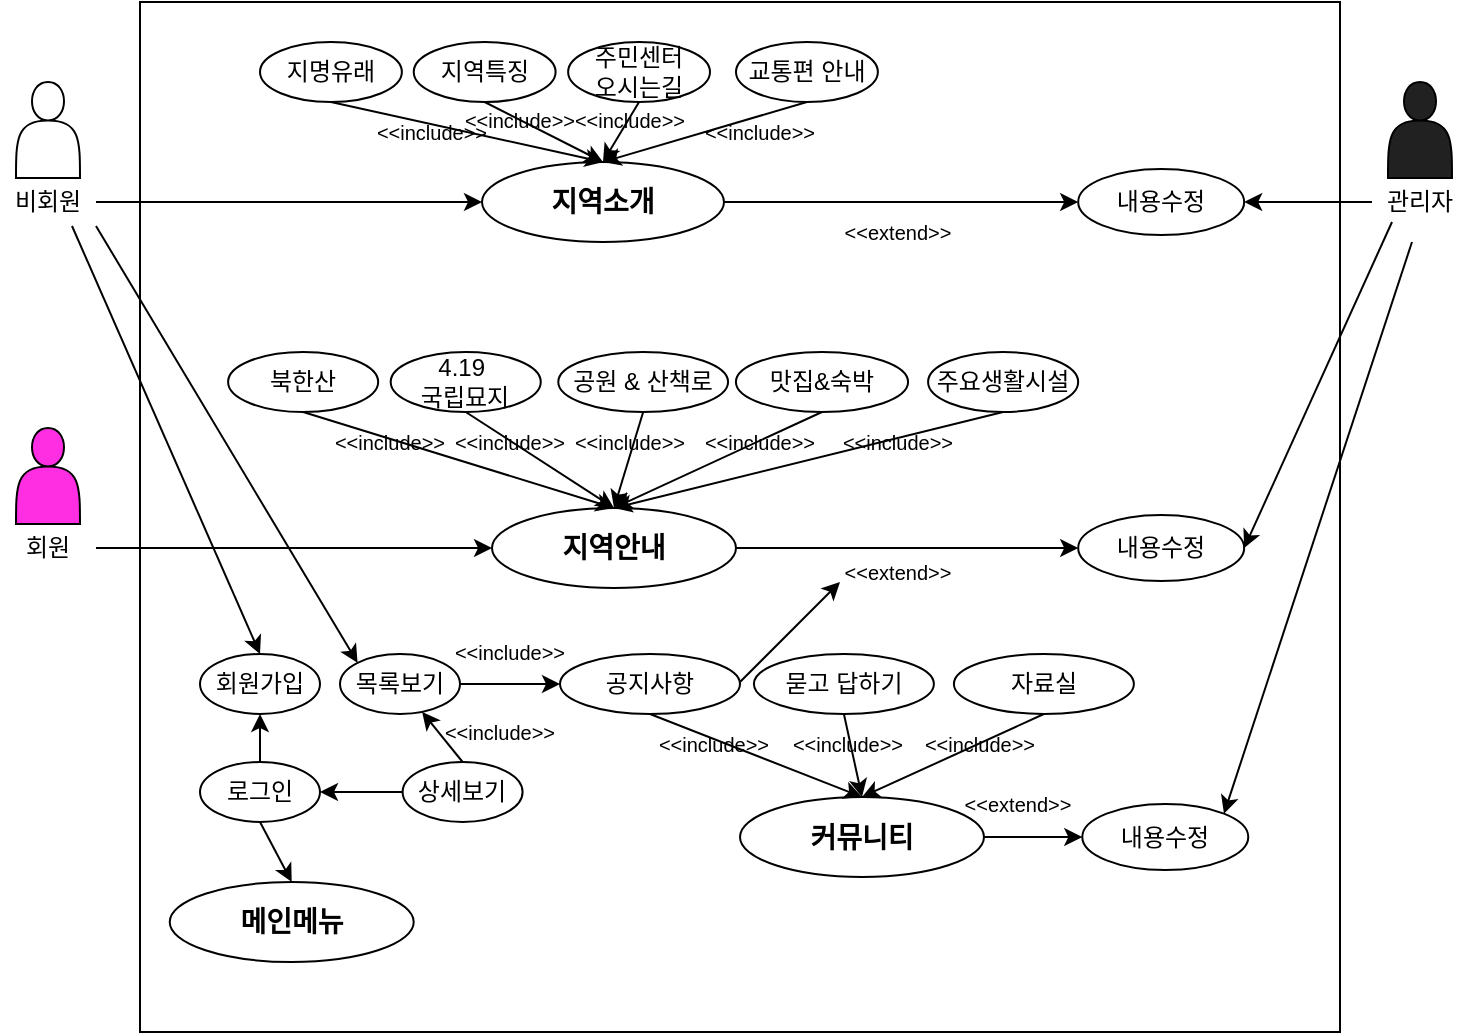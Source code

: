<mxfile version="24.2.1" type="device">
  <diagram name="페이지-1" id="aUNkuG5dzhH1D1zDOOAX">
    <mxGraphModel dx="1155" dy="720" grid="1" gridSize="10" guides="1" tooltips="1" connect="1" arrows="1" fold="1" page="1" pageScale="1" pageWidth="827" pageHeight="1169" math="0" shadow="0">
      <root>
        <mxCell id="0" />
        <mxCell id="1" parent="0" />
        <mxCell id="tgPFEuzvPMQPmWaf5BHx-4" value="" style="rounded=0;whiteSpace=wrap;html=1;" parent="1" vertex="1">
          <mxGeometry x="90" y="60" width="600" height="515" as="geometry" />
        </mxCell>
        <mxCell id="tgPFEuzvPMQPmWaf5BHx-8" value="&lt;font style=&quot;font-size: 10px;&quot;&gt;&amp;lt;&amp;lt;include&amp;gt;&amp;gt;&lt;/font&gt;" style="text;html=1;align=center;verticalAlign=middle;whiteSpace=wrap;rounded=0;" parent="1" vertex="1">
          <mxGeometry x="206" y="110" width="60" height="30" as="geometry" />
        </mxCell>
        <mxCell id="tgPFEuzvPMQPmWaf5BHx-10" value="&lt;b&gt;&lt;font style=&quot;font-size: 14px;&quot;&gt;지역소개&lt;/font&gt;&lt;/b&gt;" style="ellipse;whiteSpace=wrap;html=1;" parent="1" vertex="1">
          <mxGeometry x="261" y="140" width="121" height="40" as="geometry" />
        </mxCell>
        <mxCell id="tgPFEuzvPMQPmWaf5BHx-14" value="" style="endArrow=classic;html=1;rounded=0;exitX=0.5;exitY=1;exitDx=0;exitDy=0;entryX=0.5;entryY=0;entryDx=0;entryDy=0;" parent="1" source="tgPFEuzvPMQPmWaf5BHx-11" target="tgPFEuzvPMQPmWaf5BHx-10" edge="1">
          <mxGeometry width="50" height="50" relative="1" as="geometry">
            <mxPoint x="426" y="290" as="sourcePoint" />
            <mxPoint x="476" y="240" as="targetPoint" />
          </mxGeometry>
        </mxCell>
        <mxCell id="tgPFEuzvPMQPmWaf5BHx-15" value="" style="endArrow=classic;html=1;rounded=0;exitX=0.5;exitY=1;exitDx=0;exitDy=0;entryX=0.5;entryY=0;entryDx=0;entryDy=0;" parent="1" source="tgPFEuzvPMQPmWaf5BHx-12" target="tgPFEuzvPMQPmWaf5BHx-10" edge="1">
          <mxGeometry width="50" height="50" relative="1" as="geometry">
            <mxPoint x="246" y="120" as="sourcePoint" />
            <mxPoint x="301" y="140" as="targetPoint" />
          </mxGeometry>
        </mxCell>
        <mxCell id="tgPFEuzvPMQPmWaf5BHx-16" value="" style="endArrow=classic;html=1;rounded=0;exitX=0.5;exitY=1;exitDx=0;exitDy=0;entryX=0.5;entryY=0;entryDx=0;entryDy=0;" parent="1" source="tgPFEuzvPMQPmWaf5BHx-13" target="tgPFEuzvPMQPmWaf5BHx-10" edge="1">
          <mxGeometry width="50" height="50" relative="1" as="geometry">
            <mxPoint x="316" y="120" as="sourcePoint" />
            <mxPoint x="316" y="150" as="targetPoint" />
          </mxGeometry>
        </mxCell>
        <mxCell id="tgPFEuzvPMQPmWaf5BHx-17" value="" style="endArrow=classic;html=1;rounded=0;exitX=1;exitY=0.5;exitDx=0;exitDy=0;entryX=0;entryY=0.5;entryDx=0;entryDy=0;" parent="1" source="tgPFEuzvPMQPmWaf5BHx-5" target="tgPFEuzvPMQPmWaf5BHx-10" edge="1">
          <mxGeometry width="50" height="50" relative="1" as="geometry">
            <mxPoint x="360" y="265" as="sourcePoint" />
            <mxPoint x="410" y="215" as="targetPoint" />
          </mxGeometry>
        </mxCell>
        <mxCell id="tgPFEuzvPMQPmWaf5BHx-18" value="" style="group" parent="1" vertex="1" connectable="0">
          <mxGeometry x="20" y="92" width="48" height="80" as="geometry" />
        </mxCell>
        <mxCell id="tgPFEuzvPMQPmWaf5BHx-1" value="" style="shape=actor;whiteSpace=wrap;html=1;" parent="tgPFEuzvPMQPmWaf5BHx-18" vertex="1">
          <mxGeometry x="8" y="8" width="32" height="48" as="geometry" />
        </mxCell>
        <mxCell id="tgPFEuzvPMQPmWaf5BHx-5" value="비회원" style="text;html=1;align=center;verticalAlign=middle;whiteSpace=wrap;rounded=0;" parent="tgPFEuzvPMQPmWaf5BHx-18" vertex="1">
          <mxGeometry y="56" width="48" height="24" as="geometry" />
        </mxCell>
        <mxCell id="tgPFEuzvPMQPmWaf5BHx-19" value="" style="shape=actor;whiteSpace=wrap;html=1;fillColor=#212121;" parent="1" vertex="1">
          <mxGeometry x="714" y="100" width="32" height="48" as="geometry" />
        </mxCell>
        <mxCell id="tgPFEuzvPMQPmWaf5BHx-24" value="관리자" style="text;html=1;align=center;verticalAlign=middle;whiteSpace=wrap;rounded=0;" parent="1" vertex="1">
          <mxGeometry x="706" y="148" width="48" height="24" as="geometry" />
        </mxCell>
        <mxCell id="tgPFEuzvPMQPmWaf5BHx-25" value="" style="endArrow=classic;html=1;rounded=0;exitX=0;exitY=0.5;exitDx=0;exitDy=0;entryX=1;entryY=0.5;entryDx=0;entryDy=0;" parent="1" source="tgPFEuzvPMQPmWaf5BHx-24" target="tgPFEuzvPMQPmWaf5BHx-26" edge="1">
          <mxGeometry width="50" height="50" relative="1" as="geometry">
            <mxPoint x="78" y="170" as="sourcePoint" />
            <mxPoint x="433" y="165" as="targetPoint" />
          </mxGeometry>
        </mxCell>
        <mxCell id="tgPFEuzvPMQPmWaf5BHx-26" value="내용수정" style="ellipse;whiteSpace=wrap;html=1;" parent="1" vertex="1">
          <mxGeometry x="559.09" y="143.5" width="83" height="33" as="geometry" />
        </mxCell>
        <mxCell id="tgPFEuzvPMQPmWaf5BHx-27" value="" style="endArrow=classic;html=1;rounded=0;exitX=1;exitY=0.5;exitDx=0;exitDy=0;entryX=0;entryY=0.5;entryDx=0;entryDy=0;" parent="1" source="tgPFEuzvPMQPmWaf5BHx-6" target="tgPFEuzvPMQPmWaf5BHx-28" edge="1">
          <mxGeometry width="50" height="50" relative="1" as="geometry">
            <mxPoint x="64" y="295" as="sourcePoint" />
            <mxPoint x="211" y="295" as="targetPoint" />
          </mxGeometry>
        </mxCell>
        <mxCell id="tgPFEuzvPMQPmWaf5BHx-28" value="&lt;span style=&quot;font-size: 14px;&quot;&gt;&lt;b&gt;지역안내&lt;/b&gt;&lt;/span&gt;" style="ellipse;whiteSpace=wrap;html=1;" parent="1" vertex="1">
          <mxGeometry x="266" y="313" width="122" height="40" as="geometry" />
        </mxCell>
        <mxCell id="tgPFEuzvPMQPmWaf5BHx-31" value="" style="endArrow=classic;html=1;rounded=0;exitX=1;exitY=0.5;exitDx=0;exitDy=0;entryX=0;entryY=0.5;entryDx=0;entryDy=0;" parent="1" source="tgPFEuzvPMQPmWaf5BHx-10" target="tgPFEuzvPMQPmWaf5BHx-26" edge="1">
          <mxGeometry width="50" height="50" relative="1" as="geometry">
            <mxPoint x="124" y="170" as="sourcePoint" />
            <mxPoint x="271" y="170" as="targetPoint" />
          </mxGeometry>
        </mxCell>
        <mxCell id="tgPFEuzvPMQPmWaf5BHx-32" value="&lt;font style=&quot;font-size: 10px;&quot;&gt;&amp;lt;&amp;lt;extend&amp;gt;&amp;gt;&lt;/font&gt;" style="text;html=1;align=center;verticalAlign=middle;whiteSpace=wrap;rounded=0;" parent="1" vertex="1">
          <mxGeometry x="439.09" y="160" width="60" height="30" as="geometry" />
        </mxCell>
        <mxCell id="tgPFEuzvPMQPmWaf5BHx-33" value="" style="group" parent="1" vertex="1" connectable="0">
          <mxGeometry x="20" y="265" width="48" height="80" as="geometry" />
        </mxCell>
        <mxCell id="tgPFEuzvPMQPmWaf5BHx-2" value="" style="shape=actor;whiteSpace=wrap;html=1;fillColor=#FF2EE3;" parent="tgPFEuzvPMQPmWaf5BHx-33" vertex="1">
          <mxGeometry x="8" y="8" width="32" height="48" as="geometry" />
        </mxCell>
        <mxCell id="tgPFEuzvPMQPmWaf5BHx-6" value="회원" style="text;html=1;align=center;verticalAlign=middle;whiteSpace=wrap;rounded=0;" parent="tgPFEuzvPMQPmWaf5BHx-33" vertex="1">
          <mxGeometry y="56" width="48" height="24" as="geometry" />
        </mxCell>
        <mxCell id="tgPFEuzvPMQPmWaf5BHx-34" value="내용수정" style="ellipse;whiteSpace=wrap;html=1;" parent="1" vertex="1">
          <mxGeometry x="559.09" y="316.5" width="83" height="33" as="geometry" />
        </mxCell>
        <mxCell id="tgPFEuzvPMQPmWaf5BHx-35" value="" style="endArrow=classic;html=1;rounded=0;exitX=0;exitY=0.5;exitDx=0;exitDy=0;entryX=1;entryY=0.5;entryDx=0;entryDy=0;" parent="1" target="tgPFEuzvPMQPmWaf5BHx-34" edge="1">
          <mxGeometry width="50" height="50" relative="1" as="geometry">
            <mxPoint x="716" y="170" as="sourcePoint" />
            <mxPoint x="477" y="170" as="targetPoint" />
          </mxGeometry>
        </mxCell>
        <mxCell id="tgPFEuzvPMQPmWaf5BHx-36" value="&lt;span style=&quot;font-size: 14px;&quot;&gt;&lt;b&gt;커뮤니티&lt;/b&gt;&lt;/span&gt;" style="ellipse;whiteSpace=wrap;html=1;" parent="1" vertex="1">
          <mxGeometry x="390" y="457.5" width="122" height="40" as="geometry" />
        </mxCell>
        <mxCell id="tgPFEuzvPMQPmWaf5BHx-37" value="목록보기" style="ellipse;whiteSpace=wrap;html=1;" parent="1" vertex="1">
          <mxGeometry x="190" y="386" width="60" height="30" as="geometry" />
        </mxCell>
        <mxCell id="tgPFEuzvPMQPmWaf5BHx-38" value="상세보기" style="ellipse;whiteSpace=wrap;html=1;" parent="1" vertex="1">
          <mxGeometry x="221.3" y="440" width="60" height="30" as="geometry" />
        </mxCell>
        <mxCell id="tgPFEuzvPMQPmWaf5BHx-39" value="회원가입" style="ellipse;whiteSpace=wrap;html=1;" parent="1" vertex="1">
          <mxGeometry x="120" y="386" width="60" height="30" as="geometry" />
        </mxCell>
        <mxCell id="tgPFEuzvPMQPmWaf5BHx-40" value="로그인" style="ellipse;whiteSpace=wrap;html=1;" parent="1" vertex="1">
          <mxGeometry x="120" y="440" width="60" height="30" as="geometry" />
        </mxCell>
        <mxCell id="tgPFEuzvPMQPmWaf5BHx-41" value="공지사항" style="ellipse;whiteSpace=wrap;html=1;" parent="1" vertex="1">
          <mxGeometry x="300" y="386" width="90" height="30" as="geometry" />
        </mxCell>
        <mxCell id="tgPFEuzvPMQPmWaf5BHx-42" value="" style="endArrow=classic;html=1;rounded=0;exitX=1;exitY=1;exitDx=0;exitDy=0;entryX=0;entryY=0;entryDx=0;entryDy=0;" parent="1" source="tgPFEuzvPMQPmWaf5BHx-5" target="tgPFEuzvPMQPmWaf5BHx-37" edge="1">
          <mxGeometry width="50" height="50" relative="1" as="geometry">
            <mxPoint x="78" y="170" as="sourcePoint" />
            <mxPoint x="271" y="170" as="targetPoint" />
          </mxGeometry>
        </mxCell>
        <mxCell id="tgPFEuzvPMQPmWaf5BHx-43" value="" style="endArrow=classic;html=1;rounded=0;exitX=0.75;exitY=1;exitDx=0;exitDy=0;entryX=0.5;entryY=0;entryDx=0;entryDy=0;" parent="1" source="tgPFEuzvPMQPmWaf5BHx-5" target="tgPFEuzvPMQPmWaf5BHx-39" edge="1">
          <mxGeometry width="50" height="50" relative="1" as="geometry">
            <mxPoint x="78" y="182" as="sourcePoint" />
            <mxPoint x="303" y="411" as="targetPoint" />
          </mxGeometry>
        </mxCell>
        <mxCell id="tgPFEuzvPMQPmWaf5BHx-53" value="" style="endArrow=classic;html=1;rounded=0;exitX=0.5;exitY=1;exitDx=0;exitDy=0;entryX=0.5;entryY=0;entryDx=0;entryDy=0;" parent="1" source="tgPFEuzvPMQPmWaf5BHx-44" target="tgPFEuzvPMQPmWaf5BHx-28" edge="1">
          <mxGeometry width="50" height="50" relative="1" as="geometry">
            <mxPoint x="78" y="182" as="sourcePoint" />
            <mxPoint x="303" y="411" as="targetPoint" />
          </mxGeometry>
        </mxCell>
        <mxCell id="tgPFEuzvPMQPmWaf5BHx-11" value="지명유래" style="ellipse;whiteSpace=wrap;html=1;" parent="1" vertex="1">
          <mxGeometry x="150" y="80" width="70.945" height="30" as="geometry" />
        </mxCell>
        <mxCell id="tgPFEuzvPMQPmWaf5BHx-12" value="지역특징" style="ellipse;whiteSpace=wrap;html=1;" parent="1" vertex="1">
          <mxGeometry x="226.857" y="80" width="70.945" height="30" as="geometry" />
        </mxCell>
        <mxCell id="tgPFEuzvPMQPmWaf5BHx-13" value="주민센터&lt;div&gt;오시는길&lt;/div&gt;" style="ellipse;whiteSpace=wrap;html=1;" parent="1" vertex="1">
          <mxGeometry x="304.057" y="80" width="70.945" height="30" as="geometry" />
        </mxCell>
        <mxCell id="tgPFEuzvPMQPmWaf5BHx-54" value="교통편 안내" style="ellipse;whiteSpace=wrap;html=1;" parent="1" vertex="1">
          <mxGeometry x="387.995" y="80" width="70.945" height="30" as="geometry" />
        </mxCell>
        <mxCell id="tgPFEuzvPMQPmWaf5BHx-56" value="" style="endArrow=classic;html=1;rounded=0;exitX=0.5;exitY=1;exitDx=0;exitDy=0;entryX=0.5;entryY=0;entryDx=0;entryDy=0;" parent="1" source="tgPFEuzvPMQPmWaf5BHx-54" target="tgPFEuzvPMQPmWaf5BHx-10" edge="1">
          <mxGeometry width="50" height="50" relative="1" as="geometry">
            <mxPoint x="350" y="120" as="sourcePoint" />
            <mxPoint x="332" y="150" as="targetPoint" />
          </mxGeometry>
        </mxCell>
        <mxCell id="tgPFEuzvPMQPmWaf5BHx-44" value="북한산" style="ellipse;whiteSpace=wrap;html=1;" parent="1" vertex="1">
          <mxGeometry x="134.04" y="235" width="75.046" height="30" as="geometry" />
        </mxCell>
        <mxCell id="tgPFEuzvPMQPmWaf5BHx-45" value="4.19&amp;nbsp;&lt;div&gt;국립묘지&lt;/div&gt;" style="ellipse;whiteSpace=wrap;html=1;" parent="1" vertex="1">
          <mxGeometry x="215.34" y="235" width="75.046" height="30" as="geometry" />
        </mxCell>
        <mxCell id="tgPFEuzvPMQPmWaf5BHx-46" value="공원 &amp;amp; 산책로" style="ellipse;whiteSpace=wrap;html=1;" parent="1" vertex="1">
          <mxGeometry x="299.14" y="235" width="84.9" height="30" as="geometry" />
        </mxCell>
        <mxCell id="tgPFEuzvPMQPmWaf5BHx-47" value="맛집&amp;amp;숙박" style="ellipse;whiteSpace=wrap;html=1;" parent="1" vertex="1">
          <mxGeometry x="387.95" y="235" width="86.09" height="30" as="geometry" />
        </mxCell>
        <mxCell id="tgPFEuzvPMQPmWaf5BHx-48" value="주요생활시설" style="ellipse;whiteSpace=wrap;html=1;" parent="1" vertex="1">
          <mxGeometry x="484.044" y="235" width="75.046" height="30" as="geometry" />
        </mxCell>
        <mxCell id="tgPFEuzvPMQPmWaf5BHx-59" value="&lt;span style=&quot;font-size: 14px;&quot;&gt;&lt;b&gt;메인메뉴&lt;/b&gt;&lt;/span&gt;" style="ellipse;whiteSpace=wrap;html=1;" parent="1" vertex="1">
          <mxGeometry x="104.86" y="500" width="122" height="40" as="geometry" />
        </mxCell>
        <mxCell id="tgPFEuzvPMQPmWaf5BHx-61" value="" style="endArrow=classic;html=1;rounded=0;exitX=0.5;exitY=1;exitDx=0;exitDy=0;entryX=0.5;entryY=0;entryDx=0;entryDy=0;" parent="1" source="tgPFEuzvPMQPmWaf5BHx-45" target="tgPFEuzvPMQPmWaf5BHx-28" edge="1">
          <mxGeometry width="50" height="50" relative="1" as="geometry">
            <mxPoint x="188" y="297" as="sourcePoint" />
            <mxPoint x="337" y="323" as="targetPoint" />
          </mxGeometry>
        </mxCell>
        <mxCell id="tgPFEuzvPMQPmWaf5BHx-62" value="" style="endArrow=classic;html=1;rounded=0;exitX=0.5;exitY=1;exitDx=0;exitDy=0;entryX=0.5;entryY=0;entryDx=0;entryDy=0;" parent="1" source="tgPFEuzvPMQPmWaf5BHx-46" target="tgPFEuzvPMQPmWaf5BHx-28" edge="1">
          <mxGeometry width="50" height="50" relative="1" as="geometry">
            <mxPoint x="198" y="307" as="sourcePoint" />
            <mxPoint x="347" y="333" as="targetPoint" />
          </mxGeometry>
        </mxCell>
        <mxCell id="tgPFEuzvPMQPmWaf5BHx-63" value="" style="endArrow=classic;html=1;rounded=0;exitX=0.5;exitY=1;exitDx=0;exitDy=0;entryX=0.5;entryY=0;entryDx=0;entryDy=0;" parent="1" source="tgPFEuzvPMQPmWaf5BHx-47" target="tgPFEuzvPMQPmWaf5BHx-28" edge="1">
          <mxGeometry width="50" height="50" relative="1" as="geometry">
            <mxPoint x="208" y="317" as="sourcePoint" />
            <mxPoint x="357" y="343" as="targetPoint" />
          </mxGeometry>
        </mxCell>
        <mxCell id="tgPFEuzvPMQPmWaf5BHx-64" value="" style="endArrow=classic;html=1;rounded=0;exitX=0.5;exitY=1;exitDx=0;exitDy=0;entryX=0.5;entryY=0;entryDx=0;entryDy=0;" parent="1" source="tgPFEuzvPMQPmWaf5BHx-48" target="tgPFEuzvPMQPmWaf5BHx-28" edge="1">
          <mxGeometry width="50" height="50" relative="1" as="geometry">
            <mxPoint x="218" y="327" as="sourcePoint" />
            <mxPoint x="367" y="353" as="targetPoint" />
          </mxGeometry>
        </mxCell>
        <mxCell id="tgPFEuzvPMQPmWaf5BHx-65" value="" style="endArrow=classic;html=1;rounded=0;exitX=0.5;exitY=1;exitDx=0;exitDy=0;entryX=0.5;entryY=0;entryDx=0;entryDy=0;" parent="1" source="tgPFEuzvPMQPmWaf5BHx-41" target="tgPFEuzvPMQPmWaf5BHx-36" edge="1">
          <mxGeometry width="50" height="50" relative="1" as="geometry">
            <mxPoint x="228" y="337" as="sourcePoint" />
            <mxPoint x="377" y="363" as="targetPoint" />
          </mxGeometry>
        </mxCell>
        <mxCell id="tgPFEuzvPMQPmWaf5BHx-66" value="" style="endArrow=classic;html=1;rounded=0;exitX=0;exitY=0.5;exitDx=0;exitDy=0;entryX=1;entryY=0.5;entryDx=0;entryDy=0;" parent="1" source="tgPFEuzvPMQPmWaf5BHx-38" target="tgPFEuzvPMQPmWaf5BHx-40" edge="1">
          <mxGeometry width="50" height="50" relative="1" as="geometry">
            <mxPoint x="238" y="347" as="sourcePoint" />
            <mxPoint x="387" y="373" as="targetPoint" />
          </mxGeometry>
        </mxCell>
        <mxCell id="tgPFEuzvPMQPmWaf5BHx-67" value="" style="endArrow=classic;html=1;rounded=0;exitX=0.5;exitY=0;exitDx=0;exitDy=0;entryX=0.5;entryY=1;entryDx=0;entryDy=0;" parent="1" source="tgPFEuzvPMQPmWaf5BHx-40" target="tgPFEuzvPMQPmWaf5BHx-39" edge="1">
          <mxGeometry width="50" height="50" relative="1" as="geometry">
            <mxPoint x="248" y="357" as="sourcePoint" />
            <mxPoint x="397" y="383" as="targetPoint" />
          </mxGeometry>
        </mxCell>
        <mxCell id="tgPFEuzvPMQPmWaf5BHx-69" value="" style="endArrow=classic;html=1;rounded=0;exitX=0.5;exitY=0;exitDx=0;exitDy=0;" parent="1" source="tgPFEuzvPMQPmWaf5BHx-38" target="tgPFEuzvPMQPmWaf5BHx-37" edge="1">
          <mxGeometry width="50" height="50" relative="1" as="geometry">
            <mxPoint x="258" y="367" as="sourcePoint" />
            <mxPoint x="407" y="393" as="targetPoint" />
          </mxGeometry>
        </mxCell>
        <mxCell id="tgPFEuzvPMQPmWaf5BHx-71" value="&lt;font style=&quot;font-size: 10px;&quot;&gt;&amp;lt;&amp;lt;include&amp;gt;&amp;gt;&lt;/font&gt;" style="text;html=1;align=center;verticalAlign=middle;whiteSpace=wrap;rounded=0;" parent="1" vertex="1">
          <mxGeometry x="240" y="410" width="60" height="30" as="geometry" />
        </mxCell>
        <mxCell id="tgPFEuzvPMQPmWaf5BHx-72" value="&lt;font style=&quot;font-size: 10px;&quot;&gt;&amp;lt;&amp;lt;include&amp;gt;&amp;gt;&lt;/font&gt;" style="text;html=1;align=center;verticalAlign=middle;whiteSpace=wrap;rounded=0;" parent="1" vertex="1">
          <mxGeometry x="245.1" y="370" width="60" height="30" as="geometry" />
        </mxCell>
        <mxCell id="tgPFEuzvPMQPmWaf5BHx-73" value="" style="endArrow=classic;html=1;rounded=0;exitX=1;exitY=0.5;exitDx=0;exitDy=0;entryX=0;entryY=0.5;entryDx=0;entryDy=0;" parent="1" source="tgPFEuzvPMQPmWaf5BHx-37" target="tgPFEuzvPMQPmWaf5BHx-41" edge="1">
          <mxGeometry width="50" height="50" relative="1" as="geometry">
            <mxPoint x="78" y="343" as="sourcePoint" />
            <mxPoint x="276" y="343" as="targetPoint" />
          </mxGeometry>
        </mxCell>
        <mxCell id="tgPFEuzvPMQPmWaf5BHx-74" value="묻고 답하기" style="ellipse;whiteSpace=wrap;html=1;" parent="1" vertex="1">
          <mxGeometry x="396.95" y="386" width="90" height="30" as="geometry" />
        </mxCell>
        <mxCell id="tgPFEuzvPMQPmWaf5BHx-75" value="자료실" style="ellipse;whiteSpace=wrap;html=1;" parent="1" vertex="1">
          <mxGeometry x="496.95" y="386" width="90" height="30" as="geometry" />
        </mxCell>
        <mxCell id="tgPFEuzvPMQPmWaf5BHx-76" value="&lt;font style=&quot;font-size: 10px;&quot;&gt;&amp;lt;&amp;lt;extend&amp;gt;&amp;gt;&lt;/font&gt;" style="text;html=1;align=center;verticalAlign=middle;whiteSpace=wrap;rounded=0;" parent="1" vertex="1">
          <mxGeometry x="439.09" y="330" width="60" height="30" as="geometry" />
        </mxCell>
        <mxCell id="tgPFEuzvPMQPmWaf5BHx-77" value="" style="endArrow=classic;html=1;rounded=0;exitX=1;exitY=0.5;exitDx=0;exitDy=0;entryX=0;entryY=0.5;entryDx=0;entryDy=0;" parent="1" source="tgPFEuzvPMQPmWaf5BHx-28" target="tgPFEuzvPMQPmWaf5BHx-34" edge="1">
          <mxGeometry width="50" height="50" relative="1" as="geometry">
            <mxPoint x="398.5" y="336.05" as="sourcePoint" />
            <mxPoint x="591.5" y="336.05" as="targetPoint" />
          </mxGeometry>
        </mxCell>
        <mxCell id="tgPFEuzvPMQPmWaf5BHx-78" value="내용수정" style="ellipse;whiteSpace=wrap;html=1;" parent="1" vertex="1">
          <mxGeometry x="561.14" y="461" width="83" height="33" as="geometry" />
        </mxCell>
        <mxCell id="tgPFEuzvPMQPmWaf5BHx-79" value="" style="endArrow=classic;html=1;rounded=0;exitX=0;exitY=0.5;exitDx=0;exitDy=0;entryX=1;entryY=0;entryDx=0;entryDy=0;" parent="1" target="tgPFEuzvPMQPmWaf5BHx-78" edge="1">
          <mxGeometry width="50" height="50" relative="1" as="geometry">
            <mxPoint x="726" y="180" as="sourcePoint" />
            <mxPoint x="573" y="343" as="targetPoint" />
          </mxGeometry>
        </mxCell>
        <mxCell id="tgPFEuzvPMQPmWaf5BHx-80" value="" style="endArrow=classic;html=1;rounded=0;exitX=1;exitY=0.5;exitDx=0;exitDy=0;entryX=0;entryY=0.5;entryDx=0;entryDy=0;" parent="1" source="tgPFEuzvPMQPmWaf5BHx-36" target="tgPFEuzvPMQPmWaf5BHx-78" edge="1">
          <mxGeometry width="50" height="50" relative="1" as="geometry">
            <mxPoint x="515.91" y="470" as="sourcePoint" />
            <mxPoint x="607.91" y="470" as="targetPoint" />
          </mxGeometry>
        </mxCell>
        <mxCell id="tgPFEuzvPMQPmWaf5BHx-81" value="&lt;font style=&quot;font-size: 10px;&quot;&gt;&amp;lt;&amp;lt;extend&amp;gt;&amp;gt;&lt;/font&gt;" style="text;html=1;align=center;verticalAlign=middle;whiteSpace=wrap;rounded=0;" parent="1" vertex="1">
          <mxGeometry x="499.09" y="446" width="60" height="30" as="geometry" />
        </mxCell>
        <mxCell id="tgPFEuzvPMQPmWaf5BHx-83" value="" style="endArrow=classic;html=1;rounded=0;exitX=0.5;exitY=1;exitDx=0;exitDy=0;entryX=0.5;entryY=0;entryDx=0;entryDy=0;" parent="1" source="tgPFEuzvPMQPmWaf5BHx-74" target="tgPFEuzvPMQPmWaf5BHx-36" edge="1">
          <mxGeometry width="50" height="50" relative="1" as="geometry">
            <mxPoint x="160" y="450" as="sourcePoint" />
            <mxPoint x="160" y="426" as="targetPoint" />
          </mxGeometry>
        </mxCell>
        <mxCell id="tgPFEuzvPMQPmWaf5BHx-84" value="" style="endArrow=classic;html=1;rounded=0;exitX=0.5;exitY=1;exitDx=0;exitDy=0;entryX=0.5;entryY=0;entryDx=0;entryDy=0;" parent="1" source="tgPFEuzvPMQPmWaf5BHx-75" target="tgPFEuzvPMQPmWaf5BHx-36" edge="1">
          <mxGeometry width="50" height="50" relative="1" as="geometry">
            <mxPoint x="170" y="460" as="sourcePoint" />
            <mxPoint x="170" y="436" as="targetPoint" />
          </mxGeometry>
        </mxCell>
        <mxCell id="tgPFEuzvPMQPmWaf5BHx-85" value="&lt;font style=&quot;font-size: 10px;&quot;&gt;&amp;lt;&amp;lt;include&amp;gt;&amp;gt;&lt;/font&gt;" style="text;html=1;align=center;verticalAlign=middle;whiteSpace=wrap;rounded=0;" parent="1" vertex="1">
          <mxGeometry x="346.96" y="416" width="60" height="30" as="geometry" />
        </mxCell>
        <mxCell id="tgPFEuzvPMQPmWaf5BHx-86" value="&lt;font style=&quot;font-size: 10px;&quot;&gt;&amp;lt;&amp;lt;include&amp;gt;&amp;gt;&lt;/font&gt;" style="text;html=1;align=center;verticalAlign=middle;whiteSpace=wrap;rounded=0;" parent="1" vertex="1">
          <mxGeometry x="480.0" y="416" width="60" height="30" as="geometry" />
        </mxCell>
        <mxCell id="tgPFEuzvPMQPmWaf5BHx-89" value="&lt;font style=&quot;font-size: 10px;&quot;&gt;&amp;lt;&amp;lt;include&amp;gt;&amp;gt;&lt;/font&gt;" style="text;html=1;align=center;verticalAlign=middle;whiteSpace=wrap;rounded=0;" parent="1" vertex="1">
          <mxGeometry x="413.5" y="416" width="60" height="30" as="geometry" />
        </mxCell>
        <mxCell id="tgPFEuzvPMQPmWaf5BHx-91" value="&lt;font style=&quot;font-size: 10px;&quot;&gt;&amp;lt;&amp;lt;include&amp;gt;&amp;gt;&lt;/font&gt;" style="text;html=1;align=center;verticalAlign=middle;whiteSpace=wrap;rounded=0;" parent="1" vertex="1">
          <mxGeometry x="370" y="110" width="60" height="30" as="geometry" />
        </mxCell>
        <mxCell id="tgPFEuzvPMQPmWaf5BHx-92" value="&lt;font style=&quot;font-size: 10px;&quot;&gt;&amp;lt;&amp;lt;include&amp;gt;&amp;gt;&lt;/font&gt;" style="text;html=1;align=center;verticalAlign=middle;whiteSpace=wrap;rounded=0;" parent="1" vertex="1">
          <mxGeometry x="305.1" y="104" width="60" height="30" as="geometry" />
        </mxCell>
        <mxCell id="tgPFEuzvPMQPmWaf5BHx-93" value="&lt;font style=&quot;font-size: 10px;&quot;&gt;&amp;lt;&amp;lt;include&amp;gt;&amp;gt;&lt;/font&gt;" style="text;html=1;align=center;verticalAlign=middle;whiteSpace=wrap;rounded=0;" parent="1" vertex="1">
          <mxGeometry x="250.0" y="104" width="60" height="30" as="geometry" />
        </mxCell>
        <mxCell id="tgPFEuzvPMQPmWaf5BHx-94" value="&lt;font style=&quot;font-size: 10px;&quot;&gt;&amp;lt;&amp;lt;include&amp;gt;&amp;gt;&lt;/font&gt;" style="text;html=1;align=center;verticalAlign=middle;whiteSpace=wrap;rounded=0;" parent="1" vertex="1">
          <mxGeometry x="185.1" y="265" width="60" height="30" as="geometry" />
        </mxCell>
        <mxCell id="tgPFEuzvPMQPmWaf5BHx-95" value="&lt;font style=&quot;font-size: 10px;&quot;&gt;&amp;lt;&amp;lt;include&amp;gt;&amp;gt;&lt;/font&gt;" style="text;html=1;align=center;verticalAlign=middle;whiteSpace=wrap;rounded=0;" parent="1" vertex="1">
          <mxGeometry x="370" y="265" width="60" height="30" as="geometry" />
        </mxCell>
        <mxCell id="tgPFEuzvPMQPmWaf5BHx-96" value="&lt;font style=&quot;font-size: 10px;&quot;&gt;&amp;lt;&amp;lt;include&amp;gt;&amp;gt;&lt;/font&gt;" style="text;html=1;align=center;verticalAlign=middle;whiteSpace=wrap;rounded=0;" parent="1" vertex="1">
          <mxGeometry x="305.1" y="265" width="60" height="30" as="geometry" />
        </mxCell>
        <mxCell id="tgPFEuzvPMQPmWaf5BHx-97" value="&lt;font style=&quot;font-size: 10px;&quot;&gt;&amp;lt;&amp;lt;include&amp;gt;&amp;gt;&lt;/font&gt;" style="text;html=1;align=center;verticalAlign=middle;whiteSpace=wrap;rounded=0;" parent="1" vertex="1">
          <mxGeometry x="245.1" y="265" width="60" height="30" as="geometry" />
        </mxCell>
        <mxCell id="tgPFEuzvPMQPmWaf5BHx-98" value="&lt;font style=&quot;font-size: 10px;&quot;&gt;&amp;lt;&amp;lt;include&amp;gt;&amp;gt;&lt;/font&gt;" style="text;html=1;align=center;verticalAlign=middle;whiteSpace=wrap;rounded=0;" parent="1" vertex="1">
          <mxGeometry x="439.09" y="265" width="60" height="30" as="geometry" />
        </mxCell>
        <mxCell id="f_bl6ljAwMR9buoP7YO9-1" value="" style="endArrow=classic;html=1;rounded=0;" edge="1" parent="1">
          <mxGeometry width="50" height="50" relative="1" as="geometry">
            <mxPoint x="390" y="400" as="sourcePoint" />
            <mxPoint x="440" y="350" as="targetPoint" />
          </mxGeometry>
        </mxCell>
        <mxCell id="f_bl6ljAwMR9buoP7YO9-2" value="" style="endArrow=classic;html=1;rounded=0;exitX=0.5;exitY=1;exitDx=0;exitDy=0;entryX=0.5;entryY=0;entryDx=0;entryDy=0;" edge="1" parent="1" source="tgPFEuzvPMQPmWaf5BHx-40" target="tgPFEuzvPMQPmWaf5BHx-59">
          <mxGeometry width="50" height="50" relative="1" as="geometry">
            <mxPoint x="146.56" y="526" as="sourcePoint" />
            <mxPoint x="196.56" y="476" as="targetPoint" />
          </mxGeometry>
        </mxCell>
      </root>
    </mxGraphModel>
  </diagram>
</mxfile>
